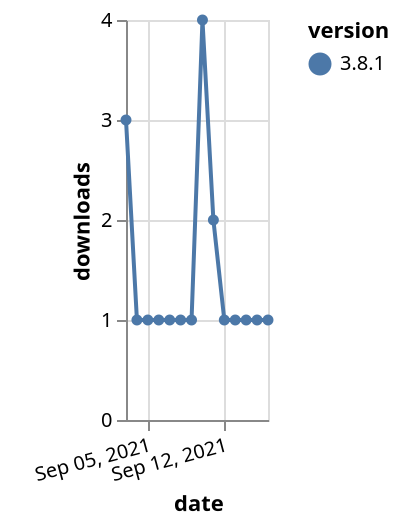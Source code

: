 {"$schema": "https://vega.github.io/schema/vega-lite/v5.json", "description": "A simple bar chart with embedded data.", "data": {"values": [{"date": "2021-09-03", "total": 517, "delta": 3, "version": "3.8.1"}, {"date": "2021-09-04", "total": 518, "delta": 1, "version": "3.8.1"}, {"date": "2021-09-05", "total": 519, "delta": 1, "version": "3.8.1"}, {"date": "2021-09-06", "total": 520, "delta": 1, "version": "3.8.1"}, {"date": "2021-09-07", "total": 521, "delta": 1, "version": "3.8.1"}, {"date": "2021-09-08", "total": 522, "delta": 1, "version": "3.8.1"}, {"date": "2021-09-09", "total": 523, "delta": 1, "version": "3.8.1"}, {"date": "2021-09-10", "total": 527, "delta": 4, "version": "3.8.1"}, {"date": "2021-09-11", "total": 529, "delta": 2, "version": "3.8.1"}, {"date": "2021-09-12", "total": 530, "delta": 1, "version": "3.8.1"}, {"date": "2021-09-13", "total": 531, "delta": 1, "version": "3.8.1"}, {"date": "2021-09-14", "total": 532, "delta": 1, "version": "3.8.1"}, {"date": "2021-09-15", "total": 533, "delta": 1, "version": "3.8.1"}, {"date": "2021-09-16", "total": 534, "delta": 1, "version": "3.8.1"}]}, "width": "container", "mark": {"type": "line", "point": {"filled": true}}, "encoding": {"x": {"field": "date", "type": "temporal", "timeUnit": "yearmonthdate", "title": "date", "axis": {"labelAngle": -15}}, "y": {"field": "delta", "type": "quantitative", "title": "downloads"}, "color": {"field": "version", "type": "nominal"}, "tooltip": {"field": "delta"}}}